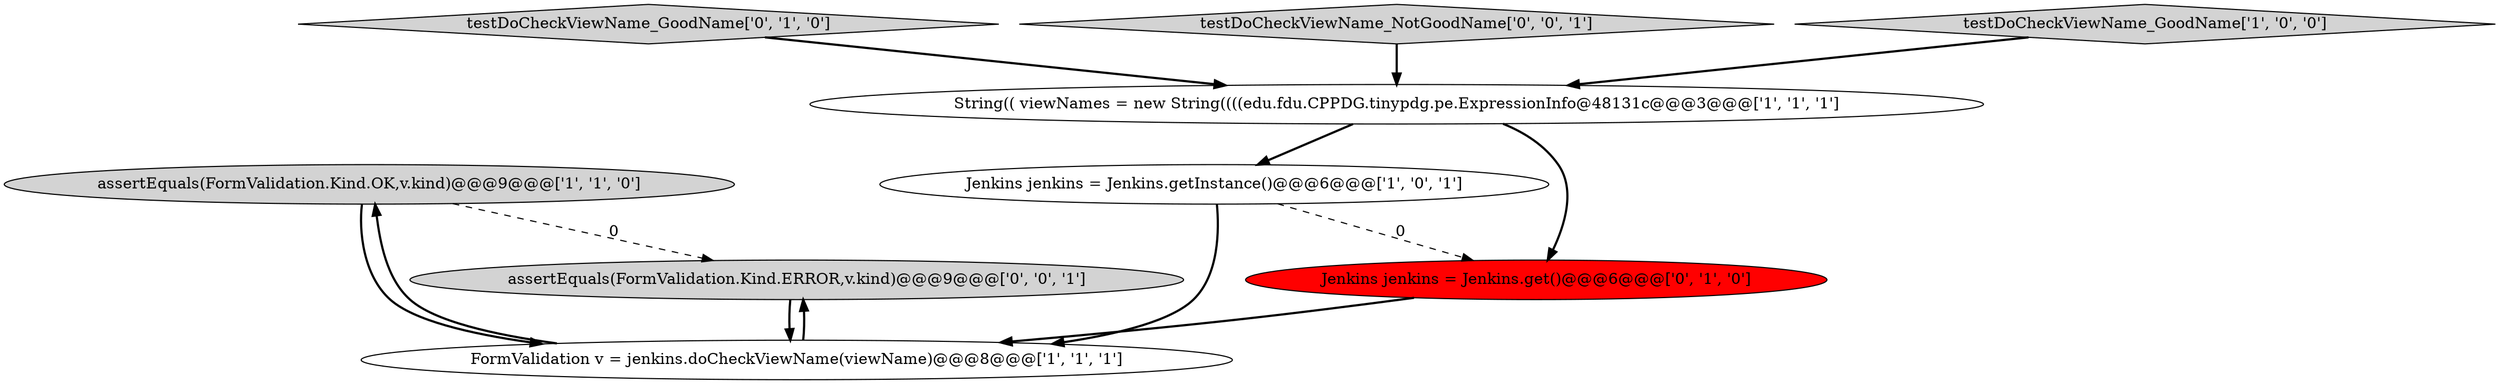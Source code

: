 digraph {
2 [style = filled, label = "assertEquals(FormValidation.Kind.OK,v.kind)@@@9@@@['1', '1', '0']", fillcolor = lightgray, shape = ellipse image = "AAA0AAABBB1BBB"];
8 [style = filled, label = "assertEquals(FormValidation.Kind.ERROR,v.kind)@@@9@@@['0', '0', '1']", fillcolor = lightgray, shape = ellipse image = "AAA0AAABBB3BBB"];
0 [style = filled, label = "Jenkins jenkins = Jenkins.getInstance()@@@6@@@['1', '0', '1']", fillcolor = white, shape = ellipse image = "AAA0AAABBB1BBB"];
5 [style = filled, label = "Jenkins jenkins = Jenkins.get()@@@6@@@['0', '1', '0']", fillcolor = red, shape = ellipse image = "AAA1AAABBB2BBB"];
6 [style = filled, label = "testDoCheckViewName_GoodName['0', '1', '0']", fillcolor = lightgray, shape = diamond image = "AAA0AAABBB2BBB"];
1 [style = filled, label = "FormValidation v = jenkins.doCheckViewName(viewName)@@@8@@@['1', '1', '1']", fillcolor = white, shape = ellipse image = "AAA0AAABBB1BBB"];
4 [style = filled, label = "String(( viewNames = new String((((edu.fdu.CPPDG.tinypdg.pe.ExpressionInfo@48131c@@@3@@@['1', '1', '1']", fillcolor = white, shape = ellipse image = "AAA0AAABBB1BBB"];
7 [style = filled, label = "testDoCheckViewName_NotGoodName['0', '0', '1']", fillcolor = lightgray, shape = diamond image = "AAA0AAABBB3BBB"];
3 [style = filled, label = "testDoCheckViewName_GoodName['1', '0', '0']", fillcolor = lightgray, shape = diamond image = "AAA0AAABBB1BBB"];
8->1 [style = bold, label=""];
5->1 [style = bold, label=""];
6->4 [style = bold, label=""];
1->2 [style = bold, label=""];
1->8 [style = bold, label=""];
7->4 [style = bold, label=""];
0->5 [style = dashed, label="0"];
2->8 [style = dashed, label="0"];
3->4 [style = bold, label=""];
0->1 [style = bold, label=""];
2->1 [style = bold, label=""];
4->5 [style = bold, label=""];
4->0 [style = bold, label=""];
}
